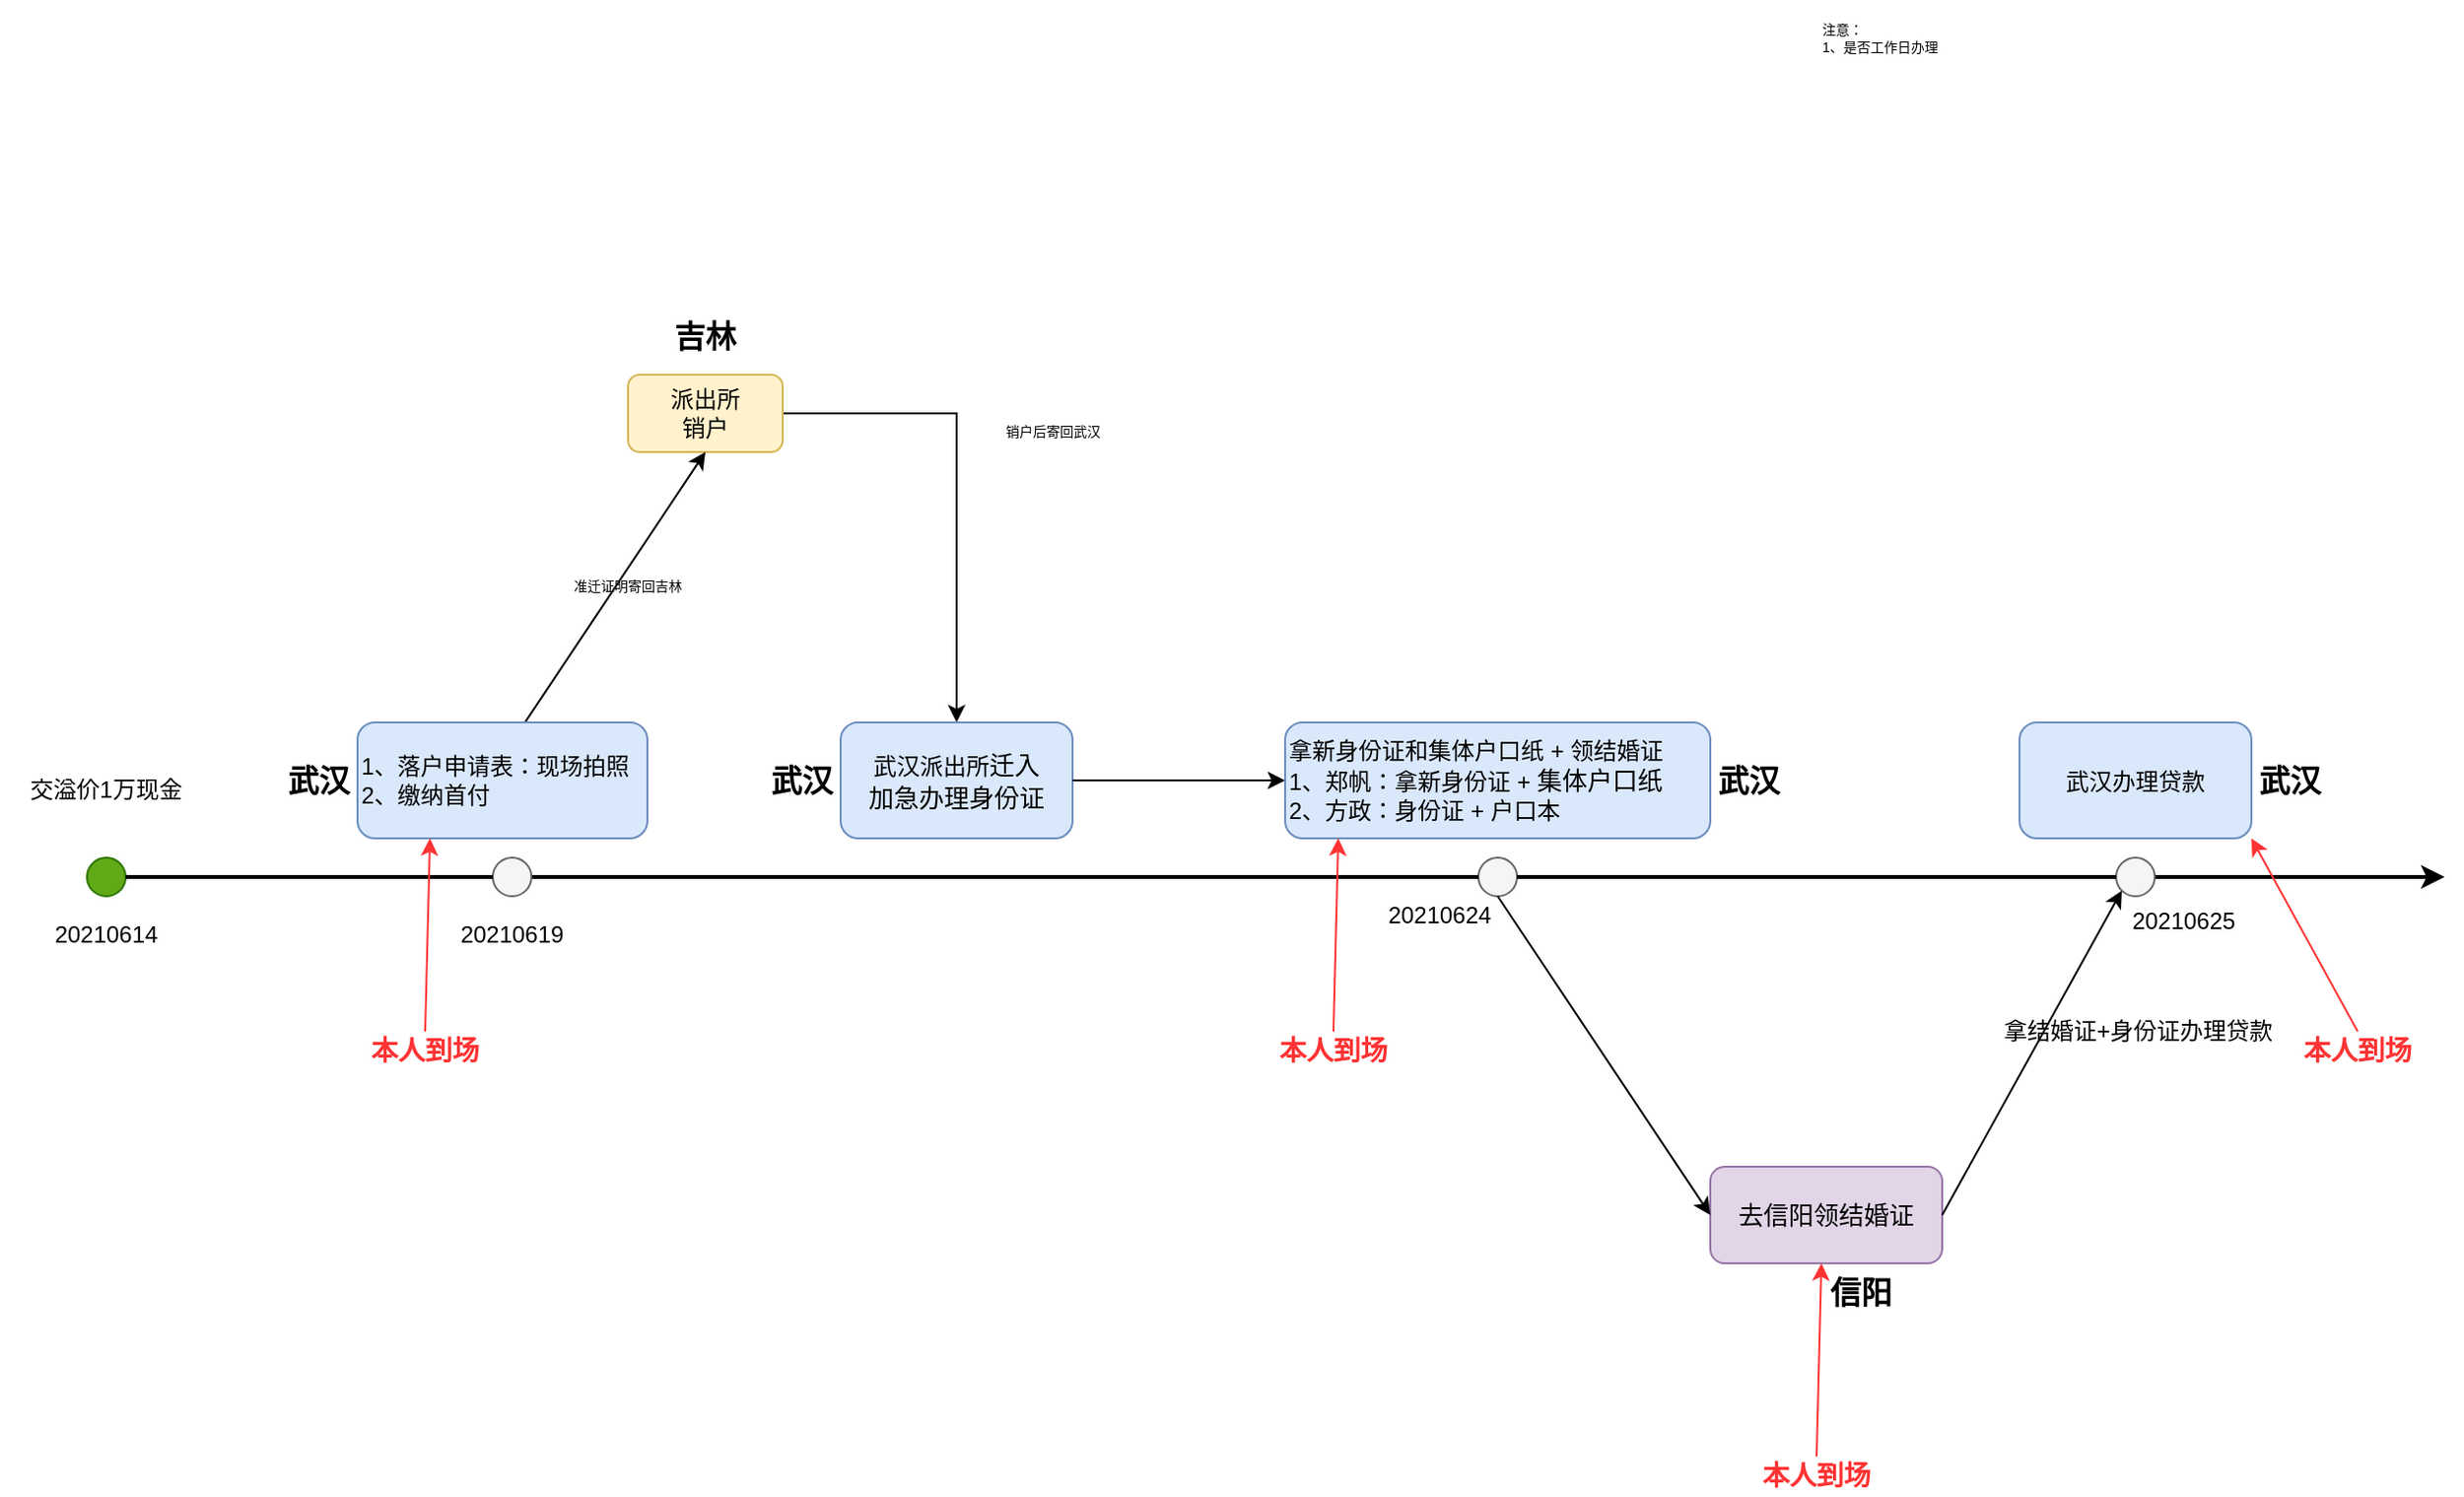 <mxfile version="14.7.7" type="github">
  <diagram id="ok6Avo1aEugMibk1hLXR" name="第 1 页">
    <mxGraphModel dx="1826" dy="803" grid="0" gridSize="10" guides="1" tooltips="1" connect="1" arrows="1" fold="1" page="0" pageScale="1" pageWidth="1654" pageHeight="1169" math="0" shadow="0">
      <root>
        <mxCell id="0" />
        <mxCell id="1" parent="0" />
        <mxCell id="b251ukWt1x-65VZ94Y3O-1" value="" style="endArrow=classic;html=1;startArrow=none;strokeWidth=2;" edge="1" parent="1" source="b251ukWt1x-65VZ94Y3O-26">
          <mxGeometry width="50" height="50" relative="1" as="geometry">
            <mxPoint x="-67" y="469" as="sourcePoint" />
            <mxPoint x="1173" y="469" as="targetPoint" />
            <Array as="points">
              <mxPoint x="363" y="469" />
            </Array>
          </mxGeometry>
        </mxCell>
        <mxCell id="b251ukWt1x-65VZ94Y3O-2" value="20210614" style="text;html=1;strokeColor=none;fillColor=none;align=center;verticalAlign=middle;whiteSpace=wrap;rounded=0;" vertex="1" parent="1">
          <mxGeometry x="-57" y="489" width="40" height="20" as="geometry" />
        </mxCell>
        <mxCell id="b251ukWt1x-65VZ94Y3O-4" value="" style="ellipse;whiteSpace=wrap;html=1;aspect=fixed;fillColor=#60a917;strokeColor=#2D7600;fontColor=#ffffff;" vertex="1" parent="1">
          <mxGeometry x="-47" y="459" width="20" height="20" as="geometry" />
        </mxCell>
        <mxCell id="b251ukWt1x-65VZ94Y3O-8" value="交溢价1万现金" style="text;html=1;strokeColor=none;fillColor=none;align=center;verticalAlign=middle;whiteSpace=wrap;rounded=0;" vertex="1" parent="1">
          <mxGeometry x="-92" y="414" width="110" height="20" as="geometry" />
        </mxCell>
        <mxCell id="b251ukWt1x-65VZ94Y3O-11" value="20210619" style="text;html=1;strokeColor=none;fillColor=none;align=center;verticalAlign=middle;whiteSpace=wrap;rounded=0;" vertex="1" parent="1">
          <mxGeometry x="153" y="489" width="40" height="20" as="geometry" />
        </mxCell>
        <mxCell id="b251ukWt1x-65VZ94Y3O-21" value="" style="edgeStyle=orthogonalEdgeStyle;rounded=0;orthogonalLoop=1;jettySize=auto;html=1;fontSize=7;strokeWidth=1;" edge="1" parent="1" source="b251ukWt1x-65VZ94Y3O-15" target="b251ukWt1x-65VZ94Y3O-20">
          <mxGeometry relative="1" as="geometry" />
        </mxCell>
        <mxCell id="b251ukWt1x-65VZ94Y3O-15" value="派出所&lt;br&gt;销户" style="rounded=1;whiteSpace=wrap;html=1;align=center;fillColor=#fff2cc;strokeColor=#d6b656;" vertex="1" parent="1">
          <mxGeometry x="233" y="209" width="80" height="40" as="geometry" />
        </mxCell>
        <mxCell id="b251ukWt1x-65VZ94Y3O-16" value="" style="endArrow=classic;html=1;strokeWidth=1;entryX=0.5;entryY=1;entryDx=0;entryDy=0;fontSize=7;" edge="1" parent="1" target="b251ukWt1x-65VZ94Y3O-15">
          <mxGeometry width="50" height="50" relative="1" as="geometry">
            <mxPoint x="173" y="399" as="sourcePoint" />
            <mxPoint x="263" y="349" as="targetPoint" />
          </mxGeometry>
        </mxCell>
        <mxCell id="b251ukWt1x-65VZ94Y3O-17" value="准迁证明寄回吉林" style="text;html=1;strokeColor=none;fillColor=none;align=center;verticalAlign=middle;whiteSpace=wrap;rounded=0;fontSize=7;" vertex="1" parent="1">
          <mxGeometry x="173" y="309" width="120" height="20" as="geometry" />
        </mxCell>
        <mxCell id="b251ukWt1x-65VZ94Y3O-12" value="" style="ellipse;whiteSpace=wrap;html=1;aspect=fixed;fillColor=#f5f5f5;strokeColor=#666666;fontColor=#333333;" vertex="1" parent="1">
          <mxGeometry x="673" y="459" width="20" height="20" as="geometry" />
        </mxCell>
        <mxCell id="b251ukWt1x-65VZ94Y3O-19" value="" style="endArrow=none;html=1;startArrow=none;strokeWidth=2;" edge="1" parent="1" source="b251ukWt1x-65VZ94Y3O-22" target="b251ukWt1x-65VZ94Y3O-12">
          <mxGeometry width="50" height="50" relative="1" as="geometry">
            <mxPoint x="-27" y="469" as="sourcePoint" />
            <mxPoint x="1063" y="469" as="targetPoint" />
            <Array as="points" />
          </mxGeometry>
        </mxCell>
        <mxCell id="b251ukWt1x-65VZ94Y3O-20" value="武汉派出所&lt;span style=&quot;font-family: &amp;#34;helvetica neue&amp;#34; ; font-size: 13px&quot;&gt;迁入&lt;br&gt;加急办理身份证&lt;br&gt;&lt;/span&gt;" style="whiteSpace=wrap;html=1;rounded=1;fillColor=#dae8fc;strokeColor=#6c8ebf;" vertex="1" parent="1">
          <mxGeometry x="343" y="389" width="120" height="60" as="geometry" />
        </mxCell>
        <mxCell id="b251ukWt1x-65VZ94Y3O-22" value="" style="ellipse;whiteSpace=wrap;html=1;aspect=fixed;fillColor=#f5f5f5;strokeColor=#666666;fontColor=#333333;" vertex="1" parent="1">
          <mxGeometry x="163" y="459" width="20" height="20" as="geometry" />
        </mxCell>
        <mxCell id="b251ukWt1x-65VZ94Y3O-23" value="" style="endArrow=none;html=1;startArrow=none;strokeWidth=2;" edge="1" parent="1" source="b251ukWt1x-65VZ94Y3O-4" target="b251ukWt1x-65VZ94Y3O-22">
          <mxGeometry width="50" height="50" relative="1" as="geometry">
            <mxPoint x="-27" y="469" as="sourcePoint" />
            <mxPoint x="633" y="469" as="targetPoint" />
            <Array as="points" />
          </mxGeometry>
        </mxCell>
        <mxCell id="b251ukWt1x-65VZ94Y3O-24" value="" style="endArrow=classic;html=1;fontSize=7;strokeWidth=1;exitX=1;exitY=0.5;exitDx=0;exitDy=0;entryX=0;entryY=0.5;entryDx=0;entryDy=0;" edge="1" parent="1" source="b251ukWt1x-65VZ94Y3O-20">
          <mxGeometry width="50" height="50" relative="1" as="geometry">
            <mxPoint x="653" y="339" as="sourcePoint" />
            <mxPoint x="573" y="419" as="targetPoint" />
          </mxGeometry>
        </mxCell>
        <mxCell id="b251ukWt1x-65VZ94Y3O-25" value="&lt;span style=&quot;font-family: &amp;#34;helvetica neue&amp;#34; ; font-size: 13px&quot;&gt;去信阳领结婚证&lt;br&gt;&lt;/span&gt;" style="whiteSpace=wrap;html=1;rounded=1;fillColor=#e1d5e7;strokeColor=#9673a6;" vertex="1" parent="1">
          <mxGeometry x="793" y="619" width="120" height="50" as="geometry" />
        </mxCell>
        <mxCell id="b251ukWt1x-65VZ94Y3O-26" value="" style="ellipse;whiteSpace=wrap;html=1;aspect=fixed;fillColor=#f5f5f5;strokeColor=#666666;fontColor=#333333;" vertex="1" parent="1">
          <mxGeometry x="1003" y="459" width="20" height="20" as="geometry" />
        </mxCell>
        <mxCell id="b251ukWt1x-65VZ94Y3O-27" value="" style="endArrow=none;html=1;startArrow=none;strokeWidth=2;" edge="1" parent="1" target="b251ukWt1x-65VZ94Y3O-26">
          <mxGeometry width="50" height="50" relative="1" as="geometry">
            <mxPoint x="823" y="469" as="sourcePoint" />
            <mxPoint x="1063" y="469" as="targetPoint" />
            <Array as="points" />
          </mxGeometry>
        </mxCell>
        <mxCell id="b251ukWt1x-65VZ94Y3O-29" value="" style="endArrow=classic;html=1;fontSize=7;strokeWidth=1;exitX=0.5;exitY=1;exitDx=0;exitDy=0;entryX=0;entryY=0.5;entryDx=0;entryDy=0;" edge="1" parent="1" source="b251ukWt1x-65VZ94Y3O-12" target="b251ukWt1x-65VZ94Y3O-25">
          <mxGeometry width="50" height="50" relative="1" as="geometry">
            <mxPoint x="803" y="579" as="sourcePoint" />
            <mxPoint x="853" y="529" as="targetPoint" />
          </mxGeometry>
        </mxCell>
        <mxCell id="b251ukWt1x-65VZ94Y3O-30" value="销户后寄回武汉" style="text;html=1;strokeColor=none;fillColor=none;align=center;verticalAlign=middle;whiteSpace=wrap;rounded=0;fontSize=7;" vertex="1" parent="1">
          <mxGeometry x="393" y="229" width="120" height="20" as="geometry" />
        </mxCell>
        <mxCell id="b251ukWt1x-65VZ94Y3O-31" value="20210624" style="text;html=1;strokeColor=none;fillColor=none;align=center;verticalAlign=middle;whiteSpace=wrap;rounded=0;" vertex="1" parent="1">
          <mxGeometry x="633" y="479" width="40" height="20" as="geometry" />
        </mxCell>
        <mxCell id="b251ukWt1x-65VZ94Y3O-36" value="" style="endArrow=none;html=1;startArrow=none;strokeWidth=2;" edge="1" parent="1" source="b251ukWt1x-65VZ94Y3O-12">
          <mxGeometry width="50" height="50" relative="1" as="geometry">
            <mxPoint x="653" y="469" as="sourcePoint" />
            <mxPoint x="803" y="469" as="targetPoint" />
            <Array as="points" />
          </mxGeometry>
        </mxCell>
        <mxCell id="b251ukWt1x-65VZ94Y3O-38" value="" style="endArrow=classic;html=1;fontSize=7;strokeWidth=1;exitX=1;exitY=0.5;exitDx=0;exitDy=0;entryX=0;entryY=1;entryDx=0;entryDy=0;" edge="1" parent="1" source="b251ukWt1x-65VZ94Y3O-25" target="b251ukWt1x-65VZ94Y3O-26">
          <mxGeometry width="50" height="50" relative="1" as="geometry">
            <mxPoint x="993" y="649" as="sourcePoint" />
            <mxPoint x="1043" y="599" as="targetPoint" />
          </mxGeometry>
        </mxCell>
        <mxCell id="b251ukWt1x-65VZ94Y3O-39" value="拿结婚证+身份证办理贷款" style="text;html=1;strokeColor=none;fillColor=none;align=left;verticalAlign=middle;whiteSpace=wrap;rounded=0;" vertex="1" parent="1">
          <mxGeometry x="943" y="529" width="160" height="40" as="geometry" />
        </mxCell>
        <mxCell id="b251ukWt1x-65VZ94Y3O-40" value="&lt;span style=&quot;font-size: 12px&quot;&gt;1、落户申请表：现场拍照&lt;/span&gt;&lt;br style=&quot;font-size: 12px&quot;&gt;&lt;span style=&quot;font-size: 12px&quot;&gt;2、缴纳首付&lt;/span&gt;" style="rounded=1;whiteSpace=wrap;html=1;fontSize=7;align=left;fillColor=#dae8fc;strokeColor=#6c8ebf;" vertex="1" parent="1">
          <mxGeometry x="93" y="389" width="150" height="60" as="geometry" />
        </mxCell>
        <mxCell id="b251ukWt1x-65VZ94Y3O-41" value="&lt;font style=&quot;font-size: 16px&quot;&gt;&lt;b&gt;武汉&lt;/b&gt;&lt;/font&gt;" style="text;html=1;strokeColor=none;fillColor=none;align=center;verticalAlign=middle;whiteSpace=wrap;rounded=0;fontSize=7;" vertex="1" parent="1">
          <mxGeometry x="53" y="409" width="40" height="20" as="geometry" />
        </mxCell>
        <mxCell id="b251ukWt1x-65VZ94Y3O-42" value="&lt;span style=&quot;font-size: 12px&quot;&gt;拿新身份证和集体户口纸 + 领结婚证&lt;/span&gt;&lt;br style=&quot;font-size: 12px&quot;&gt;&lt;span style=&quot;font-size: 12px&quot;&gt;1、郑帆：拿新身份证 +&amp;nbsp;&lt;/span&gt;&lt;span style=&quot;font-family: &amp;#34;helvetica neue&amp;#34; ; font-size: 13px&quot;&gt;集体户口纸&lt;/span&gt;&lt;br style=&quot;font-size: 12px&quot;&gt;&lt;span style=&quot;font-size: 12px&quot;&gt;2、方政：身份证 + 户口本&lt;/span&gt;" style="rounded=1;whiteSpace=wrap;html=1;fontSize=7;align=left;fillColor=#dae8fc;strokeColor=#6c8ebf;" vertex="1" parent="1">
          <mxGeometry x="573" y="389" width="220" height="60" as="geometry" />
        </mxCell>
        <mxCell id="b251ukWt1x-65VZ94Y3O-45" value="&lt;font color=&quot;#ff3333&quot; size=&quot;1&quot;&gt;&lt;b style=&quot;font-size: 14px&quot;&gt;本人到场&lt;/b&gt;&lt;/font&gt;" style="text;html=1;strokeColor=none;fillColor=none;align=center;verticalAlign=middle;whiteSpace=wrap;rounded=0;fontSize=7;" vertex="1" parent="1">
          <mxGeometry x="93" y="549" width="70" height="20" as="geometry" />
        </mxCell>
        <mxCell id="b251ukWt1x-65VZ94Y3O-46" value="" style="endArrow=classic;html=1;fontSize=7;strokeWidth=1;entryX=0.25;entryY=1;entryDx=0;entryDy=0;exitX=0.5;exitY=0;exitDx=0;exitDy=0;strokeColor=#FF3333;" edge="1" parent="1" source="b251ukWt1x-65VZ94Y3O-45" target="b251ukWt1x-65VZ94Y3O-40">
          <mxGeometry width="50" height="50" relative="1" as="geometry">
            <mxPoint x="233" y="609" as="sourcePoint" />
            <mxPoint x="283" y="559" as="targetPoint" />
          </mxGeometry>
        </mxCell>
        <mxCell id="b251ukWt1x-65VZ94Y3O-47" value="&lt;font color=&quot;#ff3333&quot; size=&quot;1&quot;&gt;&lt;b style=&quot;font-size: 14px&quot;&gt;本人到场&lt;/b&gt;&lt;/font&gt;" style="text;html=1;strokeColor=none;fillColor=none;align=center;verticalAlign=middle;whiteSpace=wrap;rounded=0;fontSize=7;" vertex="1" parent="1">
          <mxGeometry x="563" y="549" width="70" height="20" as="geometry" />
        </mxCell>
        <mxCell id="b251ukWt1x-65VZ94Y3O-48" value="" style="endArrow=classic;html=1;fontSize=7;strokeWidth=1;entryX=0.25;entryY=1;entryDx=0;entryDy=0;exitX=0.5;exitY=0;exitDx=0;exitDy=0;strokeColor=#FF3333;" edge="1" parent="1" source="b251ukWt1x-65VZ94Y3O-47">
          <mxGeometry width="50" height="50" relative="1" as="geometry">
            <mxPoint x="703" y="609" as="sourcePoint" />
            <mxPoint x="600.5" y="449" as="targetPoint" />
          </mxGeometry>
        </mxCell>
        <mxCell id="b251ukWt1x-65VZ94Y3O-49" value="&lt;font color=&quot;#ff3333&quot; size=&quot;1&quot;&gt;&lt;b style=&quot;font-size: 14px&quot;&gt;本人到场&lt;/b&gt;&lt;/font&gt;" style="text;html=1;strokeColor=none;fillColor=none;align=center;verticalAlign=middle;whiteSpace=wrap;rounded=0;fontSize=7;" vertex="1" parent="1">
          <mxGeometry x="813" y="769" width="70" height="20" as="geometry" />
        </mxCell>
        <mxCell id="b251ukWt1x-65VZ94Y3O-50" value="" style="endArrow=classic;html=1;fontSize=7;strokeWidth=1;entryX=0.25;entryY=1;entryDx=0;entryDy=0;exitX=0.5;exitY=0;exitDx=0;exitDy=0;strokeColor=#FF3333;" edge="1" parent="1" source="b251ukWt1x-65VZ94Y3O-49">
          <mxGeometry width="50" height="50" relative="1" as="geometry">
            <mxPoint x="953" y="829" as="sourcePoint" />
            <mxPoint x="850.5" y="669" as="targetPoint" />
          </mxGeometry>
        </mxCell>
        <mxCell id="b251ukWt1x-65VZ94Y3O-51" value="&lt;font color=&quot;#ff3333&quot; size=&quot;1&quot;&gt;&lt;b style=&quot;font-size: 14px&quot;&gt;本人到场&lt;/b&gt;&lt;/font&gt;" style="text;html=1;strokeColor=none;fillColor=none;align=center;verticalAlign=middle;whiteSpace=wrap;rounded=0;fontSize=7;" vertex="1" parent="1">
          <mxGeometry x="1093" y="549" width="70" height="20" as="geometry" />
        </mxCell>
        <mxCell id="b251ukWt1x-65VZ94Y3O-52" value="" style="endArrow=classic;html=1;fontSize=7;strokeWidth=1;entryX=1;entryY=1;entryDx=0;entryDy=0;exitX=0.5;exitY=0;exitDx=0;exitDy=0;strokeColor=#FF3333;" edge="1" parent="1" source="b251ukWt1x-65VZ94Y3O-51" target="b251ukWt1x-65VZ94Y3O-57">
          <mxGeometry width="50" height="50" relative="1" as="geometry">
            <mxPoint x="1233" y="609" as="sourcePoint" />
            <mxPoint x="1053" y="424" as="targetPoint" />
          </mxGeometry>
        </mxCell>
        <mxCell id="b251ukWt1x-65VZ94Y3O-54" value="&lt;font style=&quot;font-size: 16px&quot;&gt;&lt;b&gt;吉林&lt;/b&gt;&lt;/font&gt;" style="text;html=1;strokeColor=none;fillColor=none;align=center;verticalAlign=middle;whiteSpace=wrap;rounded=0;fontSize=7;" vertex="1" parent="1">
          <mxGeometry x="253" y="179" width="40" height="20" as="geometry" />
        </mxCell>
        <mxCell id="b251ukWt1x-65VZ94Y3O-55" value="&lt;font style=&quot;font-size: 16px&quot;&gt;&lt;b&gt;武汉&lt;/b&gt;&lt;/font&gt;" style="text;html=1;strokeColor=none;fillColor=none;align=center;verticalAlign=middle;whiteSpace=wrap;rounded=0;fontSize=7;" vertex="1" parent="1">
          <mxGeometry x="303" y="409" width="40" height="20" as="geometry" />
        </mxCell>
        <mxCell id="b251ukWt1x-65VZ94Y3O-56" value="&lt;font style=&quot;font-size: 16px&quot;&gt;&lt;b&gt;武汉&lt;/b&gt;&lt;/font&gt;" style="text;html=1;strokeColor=none;fillColor=none;align=center;verticalAlign=middle;whiteSpace=wrap;rounded=0;fontSize=7;" vertex="1" parent="1">
          <mxGeometry x="793" y="409" width="40" height="20" as="geometry" />
        </mxCell>
        <mxCell id="b251ukWt1x-65VZ94Y3O-57" value="&lt;span style=&quot;text-align: left&quot;&gt;武汉办理贷款&lt;/span&gt;&lt;span style=&quot;font-family: &amp;#34;helvetica neue&amp;#34; ; font-size: 13px&quot;&gt;&lt;br&gt;&lt;/span&gt;" style="whiteSpace=wrap;html=1;rounded=1;fillColor=#dae8fc;strokeColor=#6c8ebf;" vertex="1" parent="1">
          <mxGeometry x="953" y="389" width="120" height="60" as="geometry" />
        </mxCell>
        <mxCell id="b251ukWt1x-65VZ94Y3O-58" value="&lt;font style=&quot;font-size: 16px&quot;&gt;&lt;b&gt;武汉&lt;/b&gt;&lt;/font&gt;" style="text;html=1;strokeColor=none;fillColor=none;align=center;verticalAlign=middle;whiteSpace=wrap;rounded=0;fontSize=7;" vertex="1" parent="1">
          <mxGeometry x="1073" y="409" width="40" height="20" as="geometry" />
        </mxCell>
        <mxCell id="b251ukWt1x-65VZ94Y3O-59" value="注意：&lt;br&gt;1、是否工作日办理" style="text;html=1;strokeColor=none;fillColor=none;align=left;verticalAlign=middle;whiteSpace=wrap;rounded=0;fontSize=7;" vertex="1" parent="1">
          <mxGeometry x="849" y="15" width="300" height="40" as="geometry" />
        </mxCell>
        <mxCell id="b251ukWt1x-65VZ94Y3O-60" value="&lt;font style=&quot;font-size: 16px&quot;&gt;&lt;b&gt;信阳&lt;/b&gt;&lt;/font&gt;" style="text;html=1;strokeColor=none;fillColor=none;align=center;verticalAlign=middle;whiteSpace=wrap;rounded=0;fontSize=7;" vertex="1" parent="1">
          <mxGeometry x="851" y="674" width="40" height="20" as="geometry" />
        </mxCell>
        <mxCell id="b251ukWt1x-65VZ94Y3O-62" value="20210625" style="text;html=1;strokeColor=none;fillColor=none;align=center;verticalAlign=middle;whiteSpace=wrap;rounded=0;" vertex="1" parent="1">
          <mxGeometry x="1018" y="482" width="40" height="20" as="geometry" />
        </mxCell>
      </root>
    </mxGraphModel>
  </diagram>
</mxfile>
